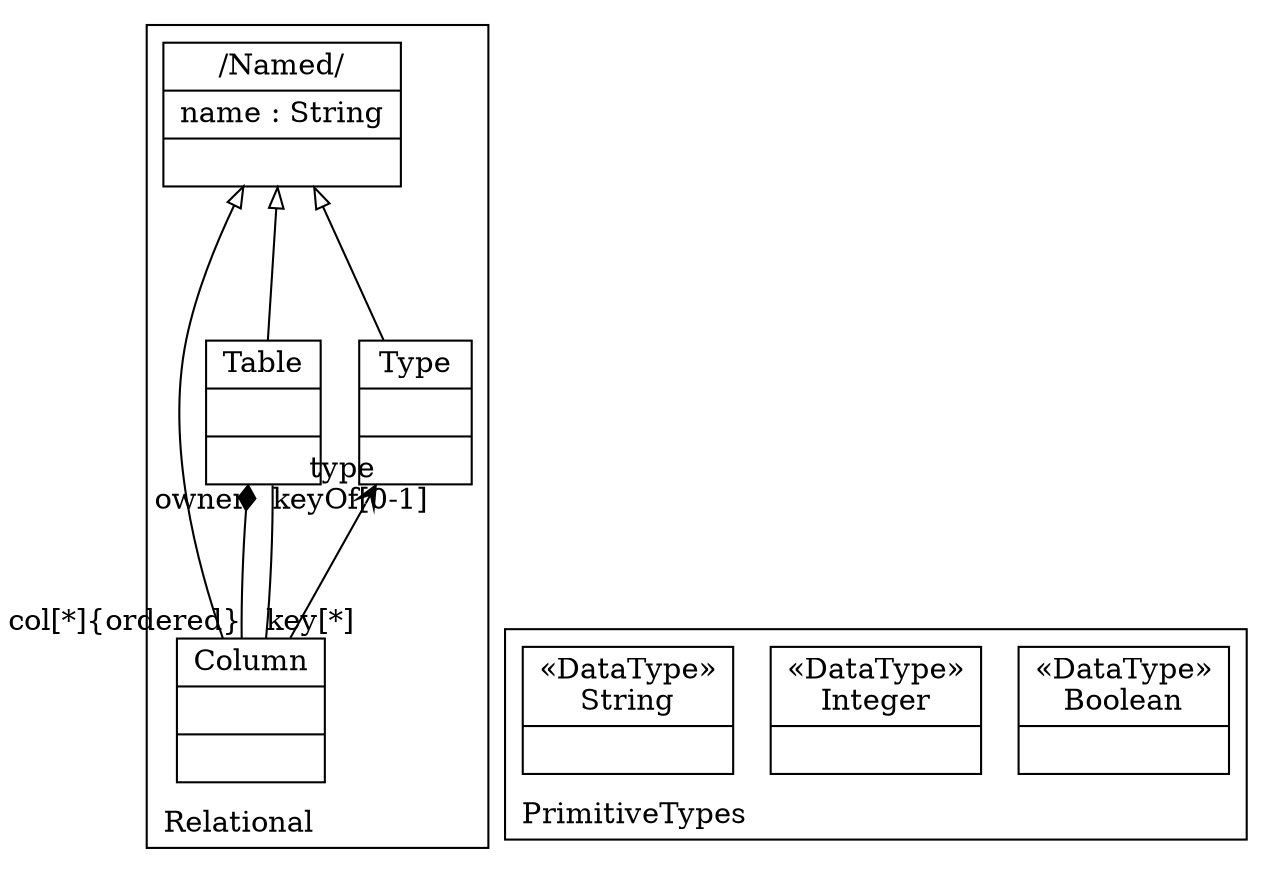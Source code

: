 digraph "KM3 Model in DOT" {
graph[rankdir=BT,labeljust=l,labelloc=t,nodeSep=0.75,compound=true];
 subgraph "cluster_Relational"{
labelloc=t
color=black
label=Relational
 node[shape=record];
Named[label="{/Named/|name : String| }"]
;
 node[shape=record];
Table[label="{Table| | }"]
 Table->Named[arrowhead=onormal,group=Named,minlen=2,constraint=true,]
;
 node[shape=record];
Column[label="{Column| | }"]
 Column->Table[arrowhead=diamond,arrowtail=none,headlabel="owner",taillabel="col[*]{ordered}",group=Table,minlen=2,constraint=true,]
 Column->Table[arrowhead=none,arrowtail=none,headlabel="keyOf[0-1]",taillabel="key[*]",group=Table,minlen=2,constraint=false,]
 Column->Type[arrowhead=vee,arrowtail=none,headlabel="type",group=Type,minlen=2,constraint=false,]
 Column->Named[arrowhead=onormal,group=Named,minlen=2,constraint=true,]
;
 node[shape=record];
Type[label="{Type| | }"]
 Type->Named[arrowhead=onormal,group=Named,minlen=2,constraint=true,]
;

} subgraph "cluster_PrimitiveTypes"{
labelloc=t
color=black
label=PrimitiveTypes
 node[shape=record];
Boolean[label="{&#171;DataType&#187;\nBoolean|}"]
;
 node[shape=record];
Integer[label="{&#171;DataType&#187;\nInteger|}"]
;
 node[shape=record];
String[label="{&#171;DataType&#187;\nString|}"]
;

}
}